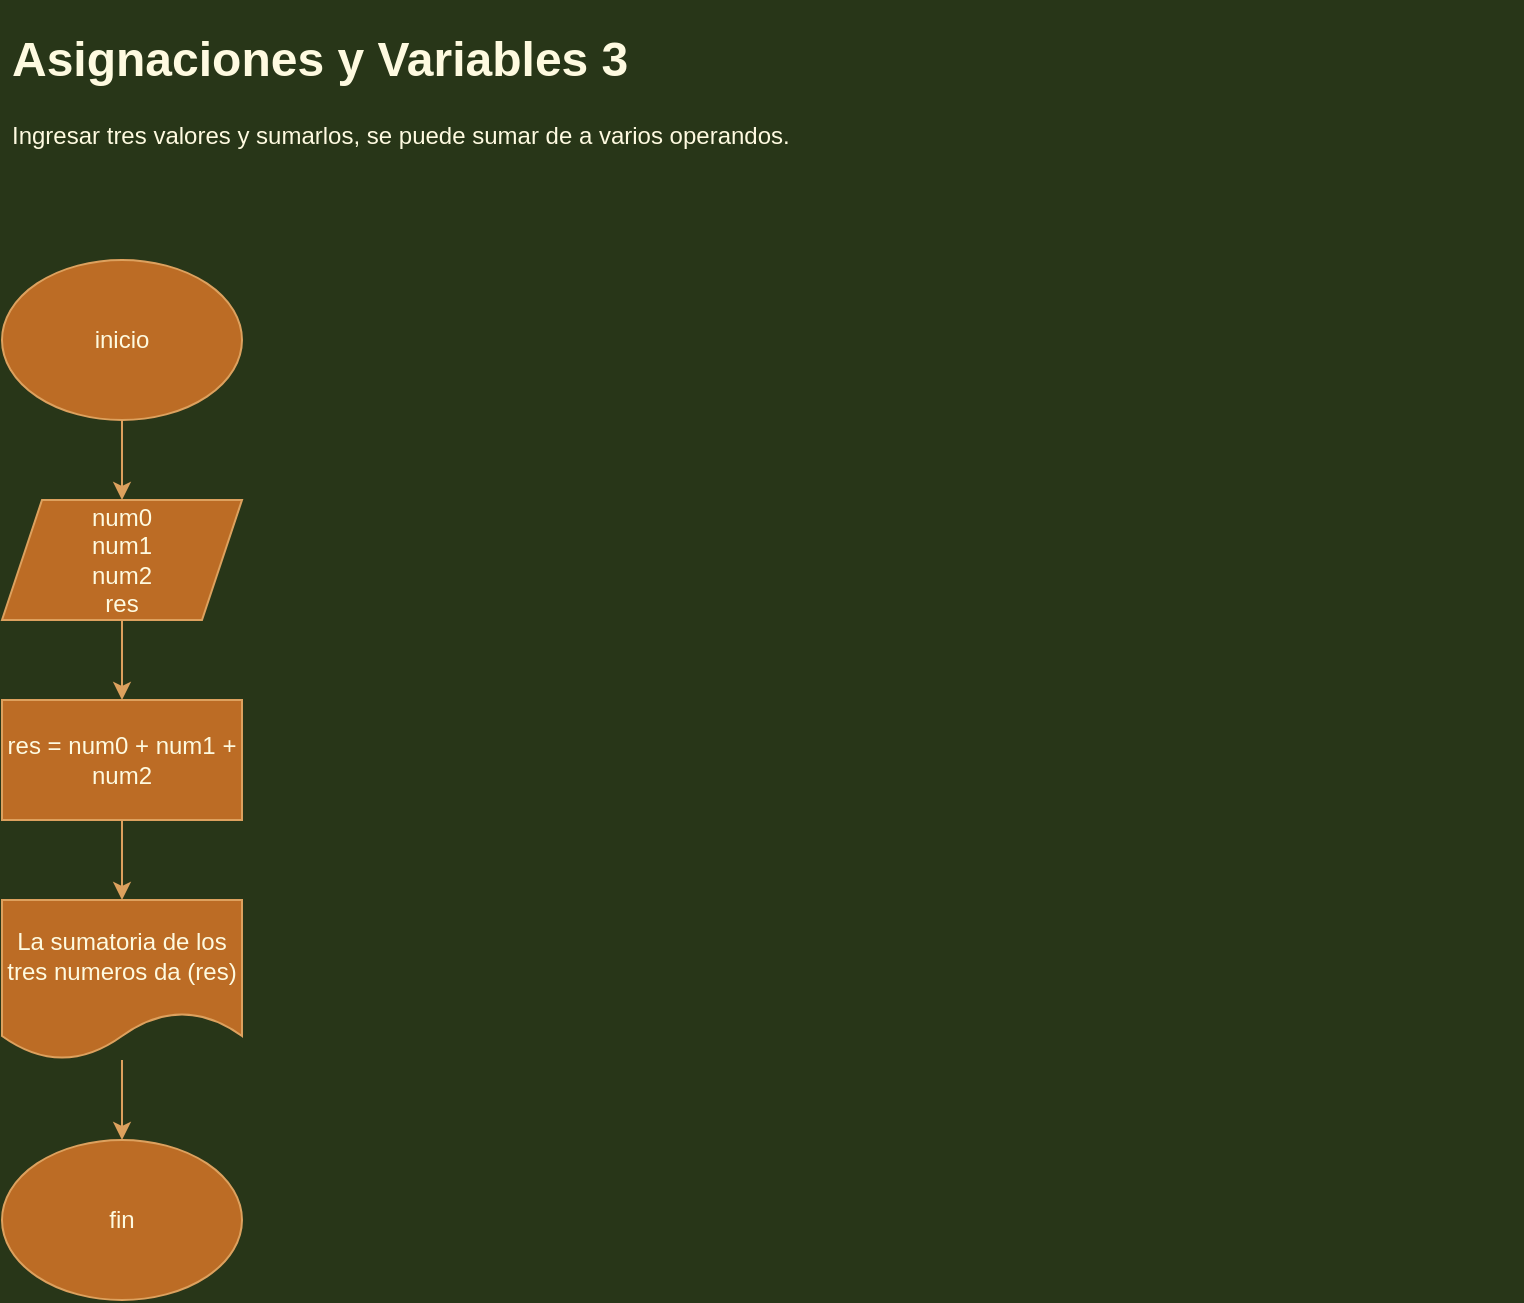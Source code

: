 <mxfile version="13.6.3" type="device"><diagram id="X6wtohlo8j9_krJhCWym" name="Page-1"><mxGraphModel dx="868" dy="489" grid="1" gridSize="10" guides="1" tooltips="1" connect="1" arrows="1" fold="1" page="1" pageScale="1" pageWidth="827" pageHeight="1169" background="#283618" math="0" shadow="0"><root><mxCell id="0"/><mxCell id="1" parent="0"/><mxCell id="cH2tF9nReLUEItf7PjSF-1" value="&lt;h1&gt;Asignaciones y Variables 3&lt;/h1&gt;&lt;p&gt;Ingresar tres valores y sumarlos, se puede sumar de a varios operandos.&lt;/p&gt;" style="text;html=1;strokeColor=none;fillColor=none;spacing=5;spacingTop=-20;whiteSpace=wrap;overflow=hidden;rounded=0;fontColor=#FEFAE0;" vertex="1" parent="1"><mxGeometry x="40" y="40" width="760" height="120" as="geometry"/></mxCell><mxCell id="cH2tF9nReLUEItf7PjSF-4" value="" style="edgeStyle=orthogonalEdgeStyle;rounded=0;orthogonalLoop=1;jettySize=auto;html=1;labelBackgroundColor=#283618;strokeColor=#DDA15E;fontColor=#FEFAE0;" edge="1" parent="1" source="cH2tF9nReLUEItf7PjSF-2" target="cH2tF9nReLUEItf7PjSF-3"><mxGeometry relative="1" as="geometry"/></mxCell><mxCell id="cH2tF9nReLUEItf7PjSF-2" value="inicio" style="ellipse;whiteSpace=wrap;html=1;fillColor=#BC6C25;strokeColor=#DDA15E;fontColor=#FEFAE0;" vertex="1" parent="1"><mxGeometry x="40" y="160" width="120" height="80" as="geometry"/></mxCell><mxCell id="cH2tF9nReLUEItf7PjSF-6" value="" style="edgeStyle=orthogonalEdgeStyle;rounded=0;orthogonalLoop=1;jettySize=auto;html=1;labelBackgroundColor=#283618;strokeColor=#DDA15E;fontColor=#FEFAE0;" edge="1" parent="1" source="cH2tF9nReLUEItf7PjSF-3" target="cH2tF9nReLUEItf7PjSF-5"><mxGeometry relative="1" as="geometry"/></mxCell><mxCell id="cH2tF9nReLUEItf7PjSF-3" value="num0&lt;br&gt;num1&lt;br&gt;num2&lt;br&gt;res" style="shape=parallelogram;perimeter=parallelogramPerimeter;whiteSpace=wrap;html=1;fixedSize=1;fillColor=#BC6C25;strokeColor=#DDA15E;fontColor=#FEFAE0;" vertex="1" parent="1"><mxGeometry x="40" y="280" width="120" height="60" as="geometry"/></mxCell><mxCell id="cH2tF9nReLUEItf7PjSF-8" value="" style="edgeStyle=orthogonalEdgeStyle;rounded=0;orthogonalLoop=1;jettySize=auto;html=1;labelBackgroundColor=#283618;strokeColor=#DDA15E;fontColor=#FEFAE0;" edge="1" parent="1" source="cH2tF9nReLUEItf7PjSF-5" target="cH2tF9nReLUEItf7PjSF-7"><mxGeometry relative="1" as="geometry"/></mxCell><mxCell id="cH2tF9nReLUEItf7PjSF-5" value="res = num0 + num1 + num2" style="whiteSpace=wrap;html=1;fillColor=#BC6C25;strokeColor=#DDA15E;fontColor=#FEFAE0;" vertex="1" parent="1"><mxGeometry x="40" y="380" width="120" height="60" as="geometry"/></mxCell><mxCell id="cH2tF9nReLUEItf7PjSF-10" value="" style="edgeStyle=orthogonalEdgeStyle;rounded=0;orthogonalLoop=1;jettySize=auto;html=1;labelBackgroundColor=#283618;strokeColor=#DDA15E;fontColor=#FEFAE0;" edge="1" parent="1" source="cH2tF9nReLUEItf7PjSF-7" target="cH2tF9nReLUEItf7PjSF-9"><mxGeometry relative="1" as="geometry"/></mxCell><mxCell id="cH2tF9nReLUEItf7PjSF-7" value="La sumatoria de los tres numeros da (res)" style="shape=document;whiteSpace=wrap;html=1;boundedLbl=1;fillColor=#BC6C25;strokeColor=#DDA15E;fontColor=#FEFAE0;" vertex="1" parent="1"><mxGeometry x="40" y="480" width="120" height="80" as="geometry"/></mxCell><mxCell id="cH2tF9nReLUEItf7PjSF-9" value="fin" style="ellipse;whiteSpace=wrap;html=1;fillColor=#BC6C25;strokeColor=#DDA15E;fontColor=#FEFAE0;" vertex="1" parent="1"><mxGeometry x="40" y="600" width="120" height="80" as="geometry"/></mxCell></root></mxGraphModel></diagram></mxfile>